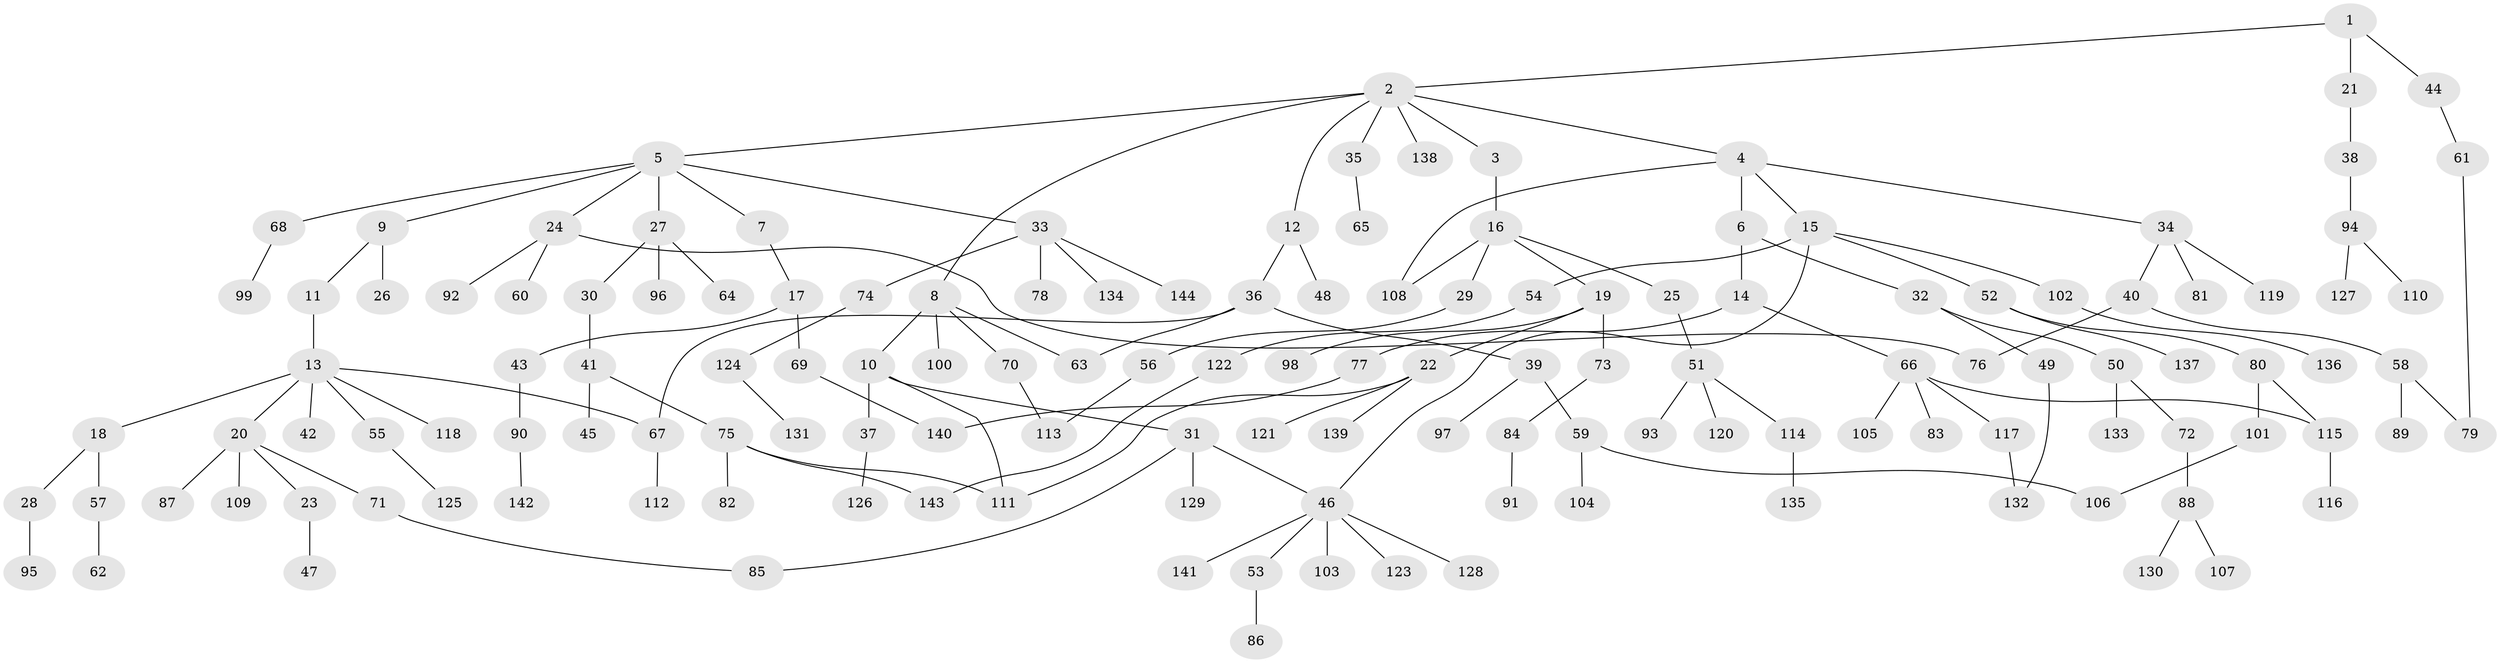 // coarse degree distribution, {3: 0.1527777777777778, 11: 0.013888888888888888, 5: 0.013888888888888888, 9: 0.013888888888888888, 7: 0.013888888888888888, 8: 0.027777777777777776, 2: 0.2916666666666667, 1: 0.4027777777777778, 4: 0.06944444444444445}
// Generated by graph-tools (version 1.1) at 2025/16/03/04/25 18:16:56]
// undirected, 144 vertices, 158 edges
graph export_dot {
graph [start="1"]
  node [color=gray90,style=filled];
  1;
  2;
  3;
  4;
  5;
  6;
  7;
  8;
  9;
  10;
  11;
  12;
  13;
  14;
  15;
  16;
  17;
  18;
  19;
  20;
  21;
  22;
  23;
  24;
  25;
  26;
  27;
  28;
  29;
  30;
  31;
  32;
  33;
  34;
  35;
  36;
  37;
  38;
  39;
  40;
  41;
  42;
  43;
  44;
  45;
  46;
  47;
  48;
  49;
  50;
  51;
  52;
  53;
  54;
  55;
  56;
  57;
  58;
  59;
  60;
  61;
  62;
  63;
  64;
  65;
  66;
  67;
  68;
  69;
  70;
  71;
  72;
  73;
  74;
  75;
  76;
  77;
  78;
  79;
  80;
  81;
  82;
  83;
  84;
  85;
  86;
  87;
  88;
  89;
  90;
  91;
  92;
  93;
  94;
  95;
  96;
  97;
  98;
  99;
  100;
  101;
  102;
  103;
  104;
  105;
  106;
  107;
  108;
  109;
  110;
  111;
  112;
  113;
  114;
  115;
  116;
  117;
  118;
  119;
  120;
  121;
  122;
  123;
  124;
  125;
  126;
  127;
  128;
  129;
  130;
  131;
  132;
  133;
  134;
  135;
  136;
  137;
  138;
  139;
  140;
  141;
  142;
  143;
  144;
  1 -- 2;
  1 -- 21;
  1 -- 44;
  2 -- 3;
  2 -- 4;
  2 -- 5;
  2 -- 8;
  2 -- 12;
  2 -- 35;
  2 -- 138;
  3 -- 16;
  4 -- 6;
  4 -- 15;
  4 -- 34;
  4 -- 108;
  5 -- 7;
  5 -- 9;
  5 -- 24;
  5 -- 27;
  5 -- 33;
  5 -- 68;
  6 -- 14;
  6 -- 32;
  7 -- 17;
  8 -- 10;
  8 -- 63;
  8 -- 70;
  8 -- 100;
  9 -- 11;
  9 -- 26;
  10 -- 31;
  10 -- 37;
  10 -- 111;
  11 -- 13;
  12 -- 36;
  12 -- 48;
  13 -- 18;
  13 -- 20;
  13 -- 42;
  13 -- 55;
  13 -- 67;
  13 -- 118;
  14 -- 66;
  14 -- 77;
  15 -- 46;
  15 -- 52;
  15 -- 54;
  15 -- 102;
  16 -- 19;
  16 -- 25;
  16 -- 29;
  16 -- 108;
  17 -- 43;
  17 -- 69;
  18 -- 28;
  18 -- 57;
  19 -- 22;
  19 -- 73;
  19 -- 98;
  20 -- 23;
  20 -- 71;
  20 -- 87;
  20 -- 109;
  21 -- 38;
  22 -- 121;
  22 -- 139;
  22 -- 111;
  23 -- 47;
  24 -- 60;
  24 -- 76;
  24 -- 92;
  25 -- 51;
  27 -- 30;
  27 -- 64;
  27 -- 96;
  28 -- 95;
  29 -- 56;
  30 -- 41;
  31 -- 85;
  31 -- 129;
  31 -- 46;
  32 -- 49;
  32 -- 50;
  33 -- 74;
  33 -- 78;
  33 -- 134;
  33 -- 144;
  34 -- 40;
  34 -- 81;
  34 -- 119;
  35 -- 65;
  36 -- 39;
  36 -- 63;
  36 -- 67;
  37 -- 126;
  38 -- 94;
  39 -- 59;
  39 -- 97;
  40 -- 58;
  40 -- 76;
  41 -- 45;
  41 -- 75;
  43 -- 90;
  44 -- 61;
  46 -- 53;
  46 -- 103;
  46 -- 123;
  46 -- 128;
  46 -- 141;
  49 -- 132;
  50 -- 72;
  50 -- 133;
  51 -- 93;
  51 -- 114;
  51 -- 120;
  52 -- 80;
  52 -- 137;
  53 -- 86;
  54 -- 122;
  55 -- 125;
  56 -- 113;
  57 -- 62;
  58 -- 79;
  58 -- 89;
  59 -- 104;
  59 -- 106;
  61 -- 79;
  66 -- 83;
  66 -- 105;
  66 -- 117;
  66 -- 115;
  67 -- 112;
  68 -- 99;
  69 -- 140;
  70 -- 113;
  71 -- 85;
  72 -- 88;
  73 -- 84;
  74 -- 124;
  75 -- 82;
  75 -- 143;
  75 -- 111;
  77 -- 140;
  80 -- 101;
  80 -- 115;
  84 -- 91;
  88 -- 107;
  88 -- 130;
  90 -- 142;
  94 -- 110;
  94 -- 127;
  101 -- 106;
  102 -- 136;
  114 -- 135;
  115 -- 116;
  117 -- 132;
  122 -- 143;
  124 -- 131;
}
